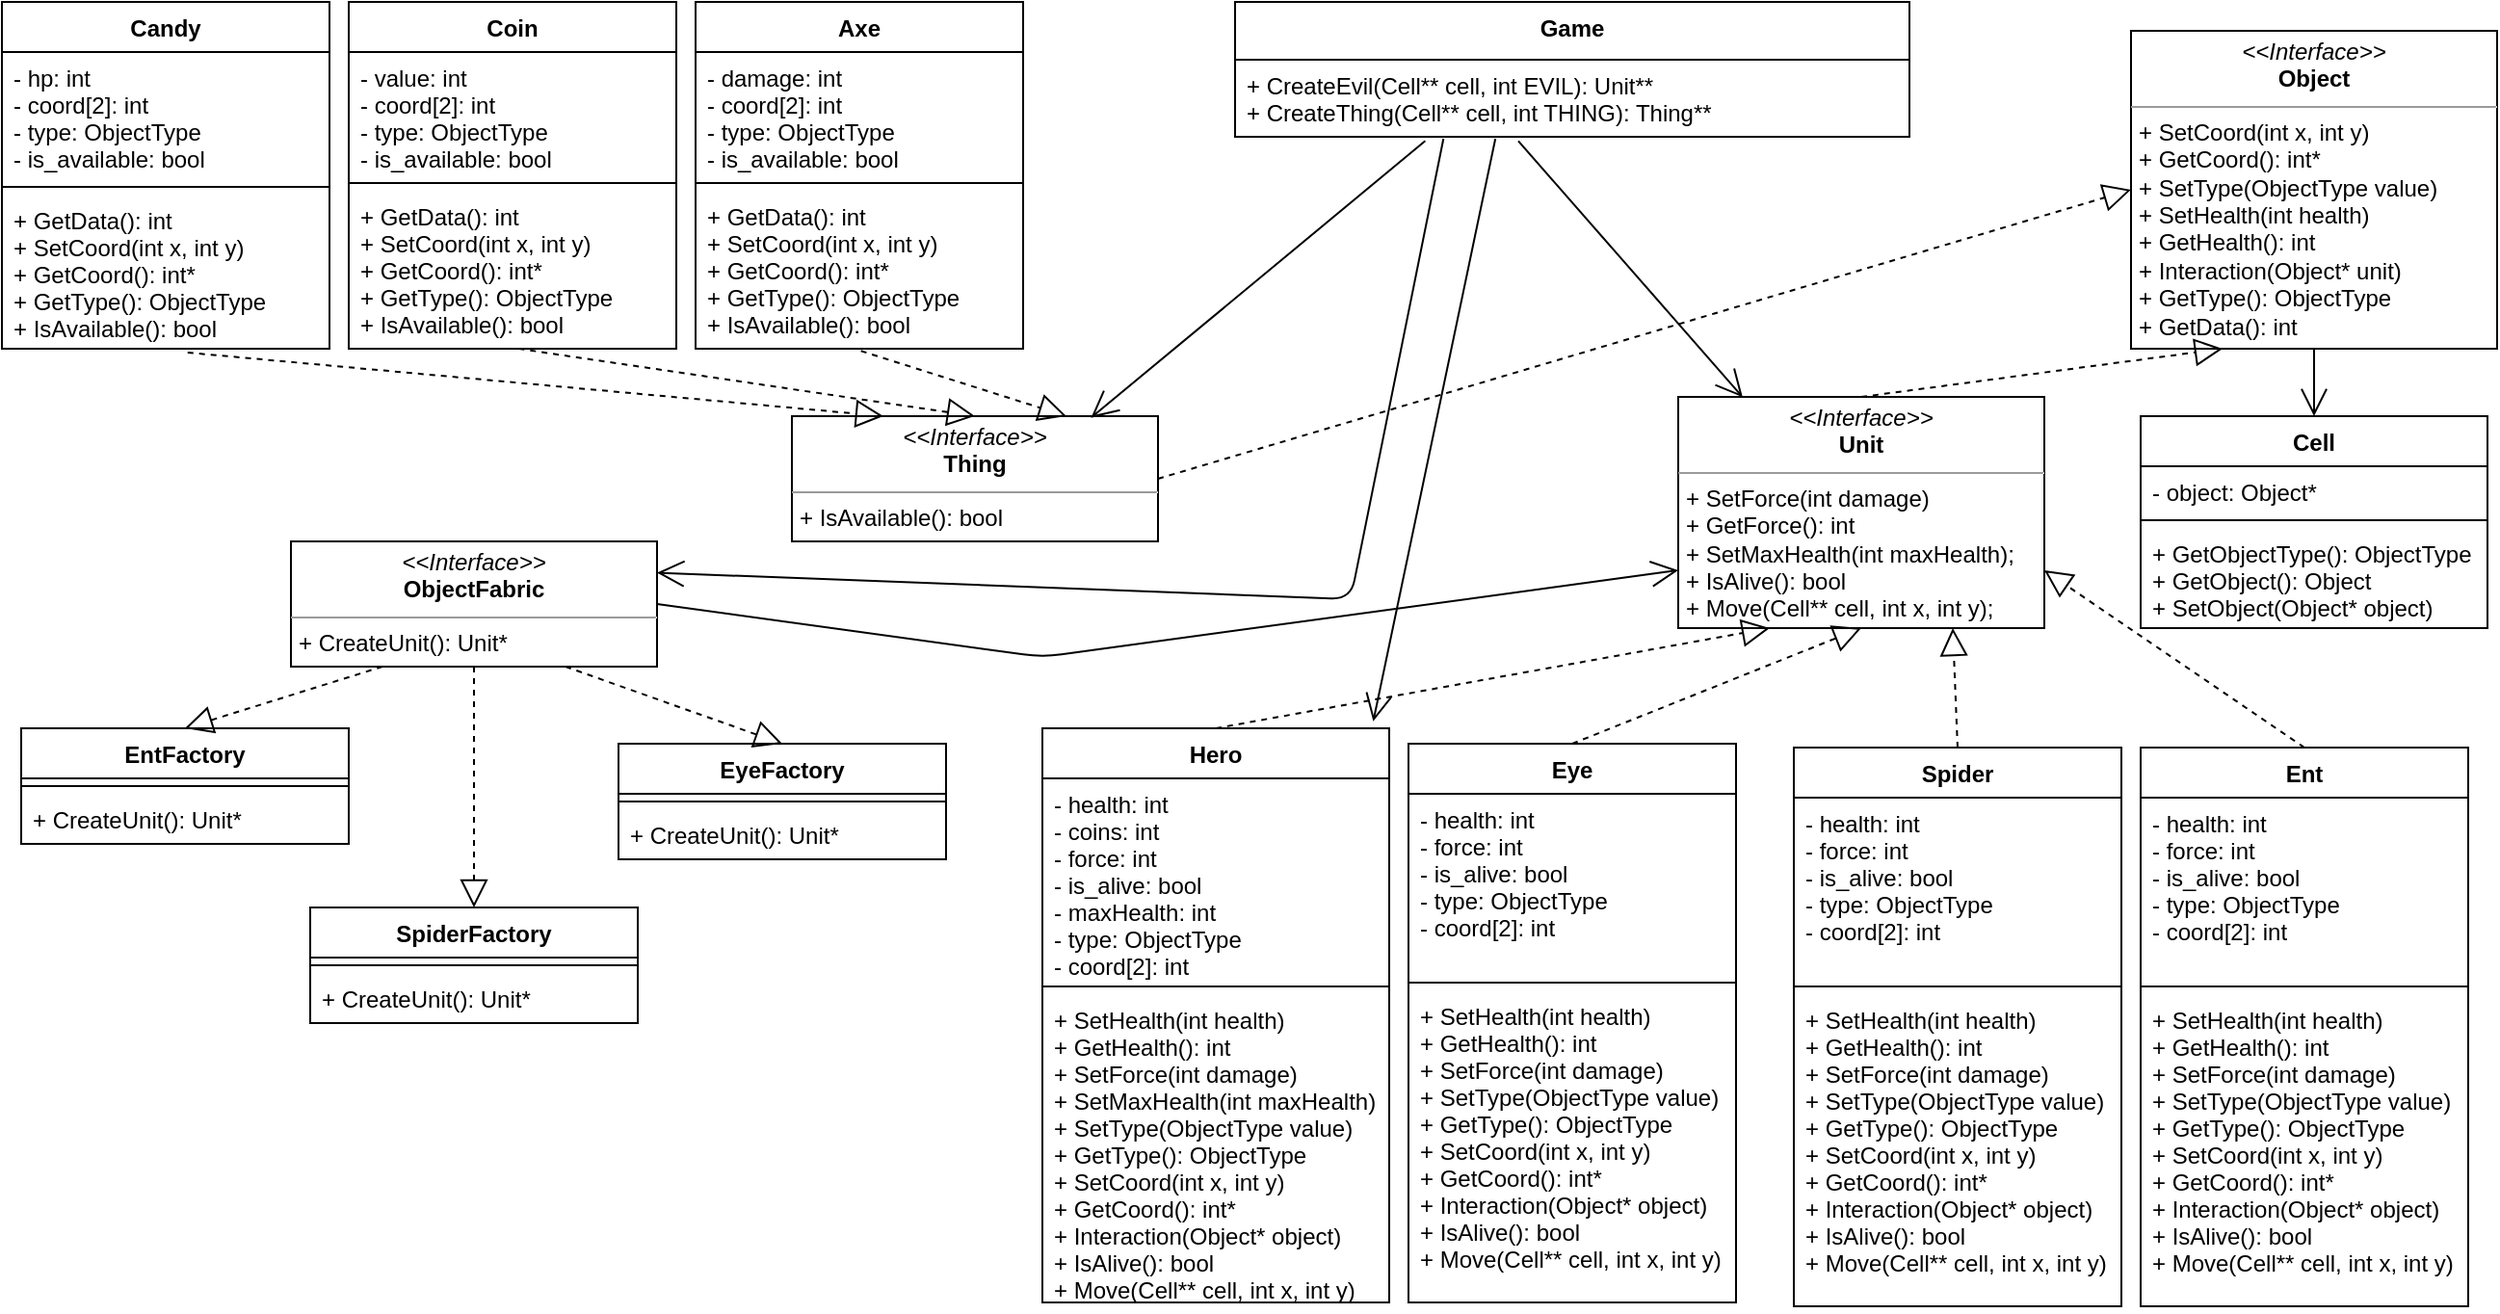 <mxfile version="15.7.3" type="device"><diagram id="RR1GoZv9xK_kng1RX9ZQ" name="Page-1"><mxGraphModel dx="2249" dy="789" grid="1" gridSize="10" guides="1" tooltips="1" connect="1" arrows="1" fold="1" page="1" pageScale="1" pageWidth="827" pageHeight="1169" math="0" shadow="0"><root><mxCell id="0"/><mxCell id="1" parent="0"/><mxCell id="4caOTZCmS2A-rADqSUNc-1" value="Cell" style="swimlane;fontStyle=1;align=center;verticalAlign=top;childLayout=stackLayout;horizontal=1;startSize=26;horizontalStack=0;resizeParent=1;resizeParentMax=0;resizeLast=0;collapsible=1;marginBottom=0;" parent="1" vertex="1"><mxGeometry x="860" y="245" width="180" height="110" as="geometry"/></mxCell><mxCell id="4caOTZCmS2A-rADqSUNc-2" value="- object: Object*" style="text;strokeColor=none;fillColor=none;align=left;verticalAlign=top;spacingLeft=4;spacingRight=4;overflow=hidden;rotatable=0;points=[[0,0.5],[1,0.5]];portConstraint=eastwest;" parent="4caOTZCmS2A-rADqSUNc-1" vertex="1"><mxGeometry y="26" width="180" height="24" as="geometry"/></mxCell><mxCell id="4caOTZCmS2A-rADqSUNc-3" value="" style="line;strokeWidth=1;fillColor=none;align=left;verticalAlign=middle;spacingTop=-1;spacingLeft=3;spacingRight=3;rotatable=0;labelPosition=right;points=[];portConstraint=eastwest;" parent="4caOTZCmS2A-rADqSUNc-1" vertex="1"><mxGeometry y="50" width="180" height="8" as="geometry"/></mxCell><mxCell id="4caOTZCmS2A-rADqSUNc-4" value="+ GetObjectType(): ObjectType&#10;+ GetObject(): Object&#10;+ SetObject(Object* object)" style="text;strokeColor=none;fillColor=none;align=left;verticalAlign=top;spacingLeft=4;spacingRight=4;overflow=hidden;rotatable=0;points=[[0,0.5],[1,0.5]];portConstraint=eastwest;" parent="4caOTZCmS2A-rADqSUNc-1" vertex="1"><mxGeometry y="58" width="180" height="52" as="geometry"/></mxCell><mxCell id="4caOTZCmS2A-rADqSUNc-5" value="&lt;p style=&quot;margin: 0px ; margin-top: 4px ; text-align: center&quot;&gt;&lt;i&gt;&amp;lt;&amp;lt;Interface&amp;gt;&amp;gt;&lt;/i&gt;&lt;br&gt;&lt;b&gt;Object&lt;/b&gt;&lt;/p&gt;&lt;hr size=&quot;1&quot;&gt;&lt;p style=&quot;margin: 0px ; margin-left: 4px&quot;&gt;+ SetCoord(int x, int y)&lt;/p&gt;&lt;p style=&quot;margin: 0px ; margin-left: 4px&quot;&gt;+ GetCoord(): int*&lt;/p&gt;&lt;p style=&quot;margin: 0px ; margin-left: 4px&quot;&gt;+ SetType(ObjectType value)&lt;/p&gt;&lt;p style=&quot;margin: 0px ; margin-left: 4px&quot;&gt;+ SetHealth(int health)&lt;/p&gt;&lt;p style=&quot;margin: 0px ; margin-left: 4px&quot;&gt;+ GetHealth(): int&amp;nbsp;&lt;/p&gt;&lt;p style=&quot;margin: 0px ; margin-left: 4px&quot;&gt;+ Interaction(Object* unit)&lt;/p&gt;&lt;p style=&quot;margin: 0px ; margin-left: 4px&quot;&gt;+ GetType(): ObjectType&lt;/p&gt;&lt;p style=&quot;margin: 0px ; margin-left: 4px&quot;&gt;+ GetData(): int&lt;/p&gt;&amp;nbsp;" style="verticalAlign=top;align=left;overflow=fill;fontSize=12;fontFamily=Helvetica;html=1;" parent="1" vertex="1"><mxGeometry x="855" y="45" width="190" height="165" as="geometry"/></mxCell><mxCell id="4caOTZCmS2A-rADqSUNc-6" value="Game" style="swimlane;fontStyle=1;align=center;verticalAlign=top;childLayout=stackLayout;horizontal=1;startSize=30;horizontalStack=0;resizeParent=1;resizeParentMax=0;resizeLast=0;collapsible=1;marginBottom=0;" parent="1" vertex="1"><mxGeometry x="390" y="30" width="350" height="70" as="geometry"/></mxCell><mxCell id="4caOTZCmS2A-rADqSUNc-7" value="+ CreateEvil(Cell** cell, int EVIL): Unit**&#10;+ CreateThing(Cell** cell, int THING): Thing**" style="text;strokeColor=none;fillColor=none;align=left;verticalAlign=top;spacingLeft=4;spacingRight=4;overflow=hidden;rotatable=0;points=[[0,0.5],[1,0.5]];portConstraint=eastwest;" parent="4caOTZCmS2A-rADqSUNc-6" vertex="1"><mxGeometry y="30" width="350" height="40" as="geometry"/></mxCell><mxCell id="4caOTZCmS2A-rADqSUNc-8" value="Ent" style="swimlane;fontStyle=1;align=center;verticalAlign=top;childLayout=stackLayout;horizontal=1;startSize=26;horizontalStack=0;resizeParent=1;resizeParentMax=0;resizeLast=0;collapsible=1;marginBottom=0;" parent="1" vertex="1"><mxGeometry x="860" y="417" width="170" height="290" as="geometry"/></mxCell><mxCell id="4caOTZCmS2A-rADqSUNc-9" value="- health: int&#10;- force: int&#10;- is_alive: bool&#10;- type: ObjectType&#10;- coord[2]: int" style="text;strokeColor=none;fillColor=none;align=left;verticalAlign=top;spacingLeft=4;spacingRight=4;overflow=hidden;rotatable=0;points=[[0,0.5],[1,0.5]];portConstraint=eastwest;" parent="4caOTZCmS2A-rADqSUNc-8" vertex="1"><mxGeometry y="26" width="170" height="94" as="geometry"/></mxCell><mxCell id="4caOTZCmS2A-rADqSUNc-10" value="" style="line;strokeWidth=1;fillColor=none;align=left;verticalAlign=middle;spacingTop=-1;spacingLeft=3;spacingRight=3;rotatable=0;labelPosition=right;points=[];portConstraint=eastwest;" parent="4caOTZCmS2A-rADqSUNc-8" vertex="1"><mxGeometry y="120" width="170" height="8" as="geometry"/></mxCell><mxCell id="4caOTZCmS2A-rADqSUNc-11" value="+ SetHealth(int health)&#10;+ GetHealth(): int&#10;+ SetForce(int damage)&#10;+ SetType(ObjectType value)&#10;+ GetType(): ObjectType&#10;+ SetCoord(int x, int y)&#10;+ GetCoord(): int*&#10;+ Interaction(Object* object)&#10;+ IsAlive(): bool&#10;+ Move(Cell** cell, int x, int y)" style="text;strokeColor=none;fillColor=none;align=left;verticalAlign=top;spacingLeft=4;spacingRight=4;overflow=hidden;rotatable=0;points=[[0,0.5],[1,0.5]];portConstraint=eastwest;" parent="4caOTZCmS2A-rADqSUNc-8" vertex="1"><mxGeometry y="128" width="170" height="162" as="geometry"/></mxCell><mxCell id="4caOTZCmS2A-rADqSUNc-12" value="Eye" style="swimlane;fontStyle=1;align=center;verticalAlign=top;childLayout=stackLayout;horizontal=1;startSize=26;horizontalStack=0;resizeParent=1;resizeParentMax=0;resizeLast=0;collapsible=1;marginBottom=0;" parent="1" vertex="1"><mxGeometry x="480" y="415" width="170" height="290" as="geometry"/></mxCell><mxCell id="4caOTZCmS2A-rADqSUNc-13" value="- health: int&#10;- force: int&#10;- is_alive: bool&#10;- type: ObjectType&#10;- coord[2]: int" style="text;strokeColor=none;fillColor=none;align=left;verticalAlign=top;spacingLeft=4;spacingRight=4;overflow=hidden;rotatable=0;points=[[0,0.5],[1,0.5]];portConstraint=eastwest;" parent="4caOTZCmS2A-rADqSUNc-12" vertex="1"><mxGeometry y="26" width="170" height="94" as="geometry"/></mxCell><mxCell id="4caOTZCmS2A-rADqSUNc-14" value="" style="line;strokeWidth=1;fillColor=none;align=left;verticalAlign=middle;spacingTop=-1;spacingLeft=3;spacingRight=3;rotatable=0;labelPosition=right;points=[];portConstraint=eastwest;" parent="4caOTZCmS2A-rADqSUNc-12" vertex="1"><mxGeometry y="120" width="170" height="8" as="geometry"/></mxCell><mxCell id="4caOTZCmS2A-rADqSUNc-15" value="+ SetHealth(int health)&#10;+ GetHealth(): int&#10;+ SetForce(int damage)&#10;+ SetType(ObjectType value)&#10;+ GetType(): ObjectType&#10;+ SetCoord(int x, int y)&#10;+ GetCoord(): int*&#10;+ Interaction(Object* object)&#10;+ IsAlive(): bool&#10;+ Move(Cell** cell, int x, int y)" style="text;strokeColor=none;fillColor=none;align=left;verticalAlign=top;spacingLeft=4;spacingRight=4;overflow=hidden;rotatable=0;points=[[0,0.5],[1,0.5]];portConstraint=eastwest;" parent="4caOTZCmS2A-rADqSUNc-12" vertex="1"><mxGeometry y="128" width="170" height="162" as="geometry"/></mxCell><mxCell id="4caOTZCmS2A-rADqSUNc-16" value="Spider" style="swimlane;fontStyle=1;align=center;verticalAlign=top;childLayout=stackLayout;horizontal=1;startSize=26;horizontalStack=0;resizeParent=1;resizeParentMax=0;resizeLast=0;collapsible=1;marginBottom=0;" parent="1" vertex="1"><mxGeometry x="680" y="417" width="170" height="290" as="geometry"/></mxCell><mxCell id="4caOTZCmS2A-rADqSUNc-17" value="- health: int&#10;- force: int&#10;- is_alive: bool&#10;- type: ObjectType&#10;- coord[2]: int" style="text;strokeColor=none;fillColor=none;align=left;verticalAlign=top;spacingLeft=4;spacingRight=4;overflow=hidden;rotatable=0;points=[[0,0.5],[1,0.5]];portConstraint=eastwest;" parent="4caOTZCmS2A-rADqSUNc-16" vertex="1"><mxGeometry y="26" width="170" height="94" as="geometry"/></mxCell><mxCell id="4caOTZCmS2A-rADqSUNc-18" value="" style="line;strokeWidth=1;fillColor=none;align=left;verticalAlign=middle;spacingTop=-1;spacingLeft=3;spacingRight=3;rotatable=0;labelPosition=right;points=[];portConstraint=eastwest;" parent="4caOTZCmS2A-rADqSUNc-16" vertex="1"><mxGeometry y="120" width="170" height="8" as="geometry"/></mxCell><mxCell id="4caOTZCmS2A-rADqSUNc-19" value="+ SetHealth(int health)&#10;+ GetHealth(): int&#10;+ SetForce(int damage)&#10;+ SetType(ObjectType value)&#10;+ GetType(): ObjectType&#10;+ SetCoord(int x, int y)&#10;+ GetCoord(): int*&#10;+ Interaction(Object* object)&#10;+ IsAlive(): bool&#10;+ Move(Cell** cell, int x, int y)" style="text;strokeColor=none;fillColor=none;align=left;verticalAlign=top;spacingLeft=4;spacingRight=4;overflow=hidden;rotatable=0;points=[[0,0.5],[1,0.5]];portConstraint=eastwest;" parent="4caOTZCmS2A-rADqSUNc-16" vertex="1"><mxGeometry y="128" width="170" height="162" as="geometry"/></mxCell><mxCell id="4caOTZCmS2A-rADqSUNc-20" value="Hero" style="swimlane;fontStyle=1;align=center;verticalAlign=top;childLayout=stackLayout;horizontal=1;startSize=26;horizontalStack=0;resizeParent=1;resizeParentMax=0;resizeLast=0;collapsible=1;marginBottom=0;" parent="1" vertex="1"><mxGeometry x="290" y="407" width="180" height="298" as="geometry"/></mxCell><mxCell id="4caOTZCmS2A-rADqSUNc-21" value="- health: int&#10;- coins: int&#10;- force: int&#10;- is_alive: bool&#10;- maxHealth: int&#10;- type: ObjectType&#10;- coord[2]: int" style="text;strokeColor=none;fillColor=none;align=left;verticalAlign=top;spacingLeft=4;spacingRight=4;overflow=hidden;rotatable=0;points=[[0,0.5],[1,0.5]];portConstraint=eastwest;" parent="4caOTZCmS2A-rADqSUNc-20" vertex="1"><mxGeometry y="26" width="180" height="104" as="geometry"/></mxCell><mxCell id="4caOTZCmS2A-rADqSUNc-22" value="" style="line;strokeWidth=1;fillColor=none;align=left;verticalAlign=middle;spacingTop=-1;spacingLeft=3;spacingRight=3;rotatable=0;labelPosition=right;points=[];portConstraint=eastwest;" parent="4caOTZCmS2A-rADqSUNc-20" vertex="1"><mxGeometry y="130" width="180" height="8" as="geometry"/></mxCell><mxCell id="4caOTZCmS2A-rADqSUNc-23" value="+ SetHealth(int health)&#10;+ GetHealth(): int&#10;+ SetForce(int damage)&#10;+ SetMaxHealth(int maxHealth)&#10;+ SetType(ObjectType value)&#10;+ GetType(): ObjectType&#10;+ SetCoord(int x, int y)&#10;+ GetCoord(): int*&#10;+ Interaction(Object* object)&#10;+ IsAlive(): bool&#10;+ Move(Cell** cell, int x, int y)" style="text;strokeColor=none;fillColor=none;align=left;verticalAlign=top;spacingLeft=4;spacingRight=4;overflow=hidden;rotatable=0;points=[[0,0.5],[1,0.5]];portConstraint=eastwest;" parent="4caOTZCmS2A-rADqSUNc-20" vertex="1"><mxGeometry y="138" width="180" height="160" as="geometry"/></mxCell><mxCell id="4caOTZCmS2A-rADqSUNc-24" value="&lt;p style=&quot;margin: 0px ; margin-top: 4px ; text-align: center&quot;&gt;&lt;i&gt;&amp;lt;&amp;lt;Interface&amp;gt;&amp;gt;&lt;/i&gt;&lt;br&gt;&lt;b&gt;Unit&lt;/b&gt;&lt;/p&gt;&lt;hr size=&quot;1&quot;&gt;&lt;p style=&quot;margin: 0px ; margin-left: 4px&quot;&gt;&lt;span&gt;+ SetForce(int damage)&lt;/span&gt;&lt;br&gt;&lt;/p&gt;&lt;p style=&quot;margin: 0px ; margin-left: 4px&quot;&gt;+ GetForce(): int&lt;/p&gt;&lt;p style=&quot;margin: 0px ; margin-left: 4px&quot;&gt;+ SetMaxHealth(int maxHealth);&lt;/p&gt;&lt;p style=&quot;margin: 0px ; margin-left: 4px&quot;&gt;+ IsAlive(): bool&lt;/p&gt;&lt;p style=&quot;margin: 0px ; margin-left: 4px&quot;&gt;+ Move(Cell** cell, int x, int y);&lt;/p&gt;&amp;nbsp;" style="verticalAlign=top;align=left;overflow=fill;fontSize=12;fontFamily=Helvetica;html=1;" parent="1" vertex="1"><mxGeometry x="620" y="235" width="190" height="120" as="geometry"/></mxCell><mxCell id="4caOTZCmS2A-rADqSUNc-25" value="" style="endArrow=open;endFill=1;endSize=12;html=1;exitX=0.5;exitY=1;exitDx=0;exitDy=0;entryX=0.5;entryY=0;entryDx=0;entryDy=0;" parent="1" source="4caOTZCmS2A-rADqSUNc-5" target="4caOTZCmS2A-rADqSUNc-1" edge="1"><mxGeometry width="160" relative="1" as="geometry"><mxPoint x="-240" y="225" as="sourcePoint"/><mxPoint x="-80" y="225" as="targetPoint"/></mxGeometry></mxCell><mxCell id="4caOTZCmS2A-rADqSUNc-26" value="" style="endArrow=block;dashed=1;endFill=0;endSize=12;html=1;exitX=0.5;exitY=0;exitDx=0;exitDy=0;entryX=1;entryY=0.75;entryDx=0;entryDy=0;" parent="1" source="4caOTZCmS2A-rADqSUNc-8" target="4caOTZCmS2A-rADqSUNc-24" edge="1"><mxGeometry width="160" relative="1" as="geometry"><mxPoint x="170" y="255" as="sourcePoint"/><mxPoint x="750" y="345" as="targetPoint"/></mxGeometry></mxCell><mxCell id="4caOTZCmS2A-rADqSUNc-27" value="" style="endArrow=block;dashed=1;endFill=0;endSize=12;html=1;exitX=0.5;exitY=0;exitDx=0;exitDy=0;entryX=0.5;entryY=1;entryDx=0;entryDy=0;" parent="1" source="4caOTZCmS2A-rADqSUNc-12" target="4caOTZCmS2A-rADqSUNc-24" edge="1"><mxGeometry width="160" relative="1" as="geometry"><mxPoint x="115" y="315" as="sourcePoint"/><mxPoint x="380" y="245" as="targetPoint"/></mxGeometry></mxCell><mxCell id="4caOTZCmS2A-rADqSUNc-28" value="" style="endArrow=block;dashed=1;endFill=0;endSize=12;html=1;entryX=0.75;entryY=1;entryDx=0;entryDy=0;exitX=0.5;exitY=0;exitDx=0;exitDy=0;" parent="1" source="4caOTZCmS2A-rADqSUNc-16" target="4caOTZCmS2A-rADqSUNc-24" edge="1"><mxGeometry width="160" relative="1" as="geometry"><mxPoint x="480" y="295" as="sourcePoint"/><mxPoint x="352.5" y="220" as="targetPoint"/></mxGeometry></mxCell><mxCell id="4caOTZCmS2A-rADqSUNc-29" value="" style="endArrow=block;dashed=1;endFill=0;endSize=12;html=1;exitX=0.5;exitY=0;exitDx=0;exitDy=0;entryX=0.25;entryY=1;entryDx=0;entryDy=0;" parent="1" source="4caOTZCmS2A-rADqSUNc-20" target="4caOTZCmS2A-rADqSUNc-24" edge="1"><mxGeometry width="160" relative="1" as="geometry"><mxPoint x="495" y="315" as="sourcePoint"/><mxPoint x="590" y="385" as="targetPoint"/></mxGeometry></mxCell><mxCell id="4caOTZCmS2A-rADqSUNc-30" value="" style="endArrow=block;dashed=1;endFill=0;endSize=12;html=1;entryX=0.25;entryY=1;entryDx=0;entryDy=0;exitX=0.5;exitY=0;exitDx=0;exitDy=0;" parent="1" source="4caOTZCmS2A-rADqSUNc-24" target="4caOTZCmS2A-rADqSUNc-5" edge="1"><mxGeometry width="160" relative="1" as="geometry"><mxPoint x="70" y="185" as="sourcePoint"/><mxPoint x="230" y="185" as="targetPoint"/></mxGeometry></mxCell><mxCell id="4caOTZCmS2A-rADqSUNc-31" value="&lt;p style=&quot;margin: 0px ; margin-top: 4px ; text-align: center&quot;&gt;&lt;i&gt;&amp;lt;&amp;lt;Interface&amp;gt;&amp;gt;&lt;/i&gt;&lt;br&gt;&lt;b&gt;ObjectFabric&lt;/b&gt;&lt;/p&gt;&lt;hr size=&quot;1&quot;&gt;&lt;p style=&quot;margin: 0px ; margin-left: 4px&quot;&gt;+ CreateUnit(): Unit*&lt;br&gt;&lt;/p&gt;&amp;nbsp;" style="verticalAlign=top;align=left;overflow=fill;fontSize=12;fontFamily=Helvetica;html=1;" parent="1" vertex="1"><mxGeometry x="-100" y="310" width="190" height="65" as="geometry"/></mxCell><mxCell id="4caOTZCmS2A-rADqSUNc-32" value="EntFactory" style="swimlane;fontStyle=1;align=center;verticalAlign=top;childLayout=stackLayout;horizontal=1;startSize=26;horizontalStack=0;resizeParent=1;resizeParentMax=0;resizeLast=0;collapsible=1;marginBottom=0;" parent="1" vertex="1"><mxGeometry x="-240" y="407" width="170" height="60" as="geometry"/></mxCell><mxCell id="4caOTZCmS2A-rADqSUNc-33" value="" style="line;strokeWidth=1;fillColor=none;align=left;verticalAlign=middle;spacingTop=-1;spacingLeft=3;spacingRight=3;rotatable=0;labelPosition=right;points=[];portConstraint=eastwest;" parent="4caOTZCmS2A-rADqSUNc-32" vertex="1"><mxGeometry y="26" width="170" height="8" as="geometry"/></mxCell><mxCell id="4caOTZCmS2A-rADqSUNc-34" value="+ CreateUnit(): Unit*" style="text;strokeColor=none;fillColor=none;align=left;verticalAlign=top;spacingLeft=4;spacingRight=4;overflow=hidden;rotatable=0;points=[[0,0.5],[1,0.5]];portConstraint=eastwest;" parent="4caOTZCmS2A-rADqSUNc-32" vertex="1"><mxGeometry y="34" width="170" height="26" as="geometry"/></mxCell><mxCell id="4caOTZCmS2A-rADqSUNc-35" value="SpiderFactory" style="swimlane;fontStyle=1;align=center;verticalAlign=top;childLayout=stackLayout;horizontal=1;startSize=26;horizontalStack=0;resizeParent=1;resizeParentMax=0;resizeLast=0;collapsible=1;marginBottom=0;" parent="1" vertex="1"><mxGeometry x="-90" y="500" width="170" height="60" as="geometry"/></mxCell><mxCell id="4caOTZCmS2A-rADqSUNc-36" value="" style="line;strokeWidth=1;fillColor=none;align=left;verticalAlign=middle;spacingTop=-1;spacingLeft=3;spacingRight=3;rotatable=0;labelPosition=right;points=[];portConstraint=eastwest;" parent="4caOTZCmS2A-rADqSUNc-35" vertex="1"><mxGeometry y="26" width="170" height="8" as="geometry"/></mxCell><mxCell id="4caOTZCmS2A-rADqSUNc-37" value="+ CreateUnit(): Unit*" style="text;strokeColor=none;fillColor=none;align=left;verticalAlign=top;spacingLeft=4;spacingRight=4;overflow=hidden;rotatable=0;points=[[0,0.5],[1,0.5]];portConstraint=eastwest;" parent="4caOTZCmS2A-rADqSUNc-35" vertex="1"><mxGeometry y="34" width="170" height="26" as="geometry"/></mxCell><mxCell id="4caOTZCmS2A-rADqSUNc-41" value="EyeFactory" style="swimlane;fontStyle=1;align=center;verticalAlign=top;childLayout=stackLayout;horizontal=1;startSize=26;horizontalStack=0;resizeParent=1;resizeParentMax=0;resizeLast=0;collapsible=1;marginBottom=0;" parent="1" vertex="1"><mxGeometry x="70" y="415" width="170" height="60" as="geometry"/></mxCell><mxCell id="4caOTZCmS2A-rADqSUNc-42" value="" style="line;strokeWidth=1;fillColor=none;align=left;verticalAlign=middle;spacingTop=-1;spacingLeft=3;spacingRight=3;rotatable=0;labelPosition=right;points=[];portConstraint=eastwest;" parent="4caOTZCmS2A-rADqSUNc-41" vertex="1"><mxGeometry y="26" width="170" height="8" as="geometry"/></mxCell><mxCell id="4caOTZCmS2A-rADqSUNc-43" value="+ CreateUnit(): Unit*" style="text;strokeColor=none;fillColor=none;align=left;verticalAlign=top;spacingLeft=4;spacingRight=4;overflow=hidden;rotatable=0;points=[[0,0.5],[1,0.5]];portConstraint=eastwest;" parent="4caOTZCmS2A-rADqSUNc-41" vertex="1"><mxGeometry y="34" width="170" height="26" as="geometry"/></mxCell><mxCell id="4caOTZCmS2A-rADqSUNc-44" value="" style="endArrow=block;dashed=1;endFill=0;endSize=12;html=1;exitX=0.25;exitY=1;exitDx=0;exitDy=0;entryX=0.5;entryY=0;entryDx=0;entryDy=0;" parent="1" source="4caOTZCmS2A-rADqSUNc-31" target="4caOTZCmS2A-rADqSUNc-32" edge="1"><mxGeometry width="160" relative="1" as="geometry"><mxPoint x="-210" y="205" as="sourcePoint"/><mxPoint x="-240" y="125" as="targetPoint"/></mxGeometry></mxCell><mxCell id="4caOTZCmS2A-rADqSUNc-45" value="" style="endArrow=block;dashed=1;endFill=0;endSize=12;html=1;exitX=0.75;exitY=1;exitDx=0;exitDy=0;entryX=0.5;entryY=0;entryDx=0;entryDy=0;" parent="1" source="4caOTZCmS2A-rADqSUNc-31" target="4caOTZCmS2A-rADqSUNc-41" edge="1"><mxGeometry width="160" relative="1" as="geometry"><mxPoint x="-205" y="275" as="sourcePoint"/><mxPoint x="10" y="85" as="targetPoint"/></mxGeometry></mxCell><mxCell id="4caOTZCmS2A-rADqSUNc-46" value="" style="endArrow=block;dashed=1;endFill=0;endSize=12;html=1;entryX=0.5;entryY=0;entryDx=0;entryDy=0;exitX=0.5;exitY=1;exitDx=0;exitDy=0;" parent="1" source="4caOTZCmS2A-rADqSUNc-31" target="4caOTZCmS2A-rADqSUNc-35" edge="1"><mxGeometry width="160" relative="1" as="geometry"><mxPoint x="-150" y="95" as="sourcePoint"/><mxPoint x="-170" y="135" as="targetPoint"/></mxGeometry></mxCell><mxCell id="4caOTZCmS2A-rADqSUNc-48" value="Candy" style="swimlane;fontStyle=1;align=center;verticalAlign=top;childLayout=stackLayout;horizontal=1;startSize=26;horizontalStack=0;resizeParent=1;resizeParentMax=0;resizeLast=0;collapsible=1;marginBottom=0;" parent="1" vertex="1"><mxGeometry x="-250" y="30" width="170" height="180" as="geometry"/></mxCell><mxCell id="4caOTZCmS2A-rADqSUNc-49" value="- hp: int&#10;- coord[2]: int&#10;- type: ObjectType&#10;- is_available: bool" style="text;strokeColor=none;fillColor=none;align=left;verticalAlign=top;spacingLeft=4;spacingRight=4;overflow=hidden;rotatable=0;points=[[0,0.5],[1,0.5]];portConstraint=eastwest;" parent="4caOTZCmS2A-rADqSUNc-48" vertex="1"><mxGeometry y="26" width="170" height="66" as="geometry"/></mxCell><mxCell id="4caOTZCmS2A-rADqSUNc-50" value="" style="line;strokeWidth=1;fillColor=none;align=left;verticalAlign=middle;spacingTop=-1;spacingLeft=3;spacingRight=3;rotatable=0;labelPosition=right;points=[];portConstraint=eastwest;" parent="4caOTZCmS2A-rADqSUNc-48" vertex="1"><mxGeometry y="92" width="170" height="8" as="geometry"/></mxCell><mxCell id="4caOTZCmS2A-rADqSUNc-51" value="+ GetData(): int&#10;+ SetCoord(int x, int y)&#10;+ GetCoord(): int*&#10;+ GetType(): ObjectType&#10;+ IsAvailable(): bool" style="text;strokeColor=none;fillColor=none;align=left;verticalAlign=top;spacingLeft=4;spacingRight=4;overflow=hidden;rotatable=0;points=[[0,0.5],[1,0.5]];portConstraint=eastwest;" parent="4caOTZCmS2A-rADqSUNc-48" vertex="1"><mxGeometry y="100" width="170" height="80" as="geometry"/></mxCell><mxCell id="4caOTZCmS2A-rADqSUNc-52" value="Axe" style="swimlane;fontStyle=1;align=center;verticalAlign=top;childLayout=stackLayout;horizontal=1;startSize=26;horizontalStack=0;resizeParent=1;resizeParentMax=0;resizeLast=0;collapsible=1;marginBottom=0;" parent="1" vertex="1"><mxGeometry x="110" y="30" width="170" height="180" as="geometry"/></mxCell><mxCell id="4caOTZCmS2A-rADqSUNc-53" value="- damage: int&#10;- coord[2]: int&#10;- type: ObjectType&#10;- is_available: bool" style="text;strokeColor=none;fillColor=none;align=left;verticalAlign=top;spacingLeft=4;spacingRight=4;overflow=hidden;rotatable=0;points=[[0,0.5],[1,0.5]];portConstraint=eastwest;" parent="4caOTZCmS2A-rADqSUNc-52" vertex="1"><mxGeometry y="26" width="170" height="64" as="geometry"/></mxCell><mxCell id="4caOTZCmS2A-rADqSUNc-54" value="" style="line;strokeWidth=1;fillColor=none;align=left;verticalAlign=middle;spacingTop=-1;spacingLeft=3;spacingRight=3;rotatable=0;labelPosition=right;points=[];portConstraint=eastwest;" parent="4caOTZCmS2A-rADqSUNc-52" vertex="1"><mxGeometry y="90" width="170" height="8" as="geometry"/></mxCell><mxCell id="4caOTZCmS2A-rADqSUNc-55" value="+ GetData(): int&#10;+ SetCoord(int x, int y)&#10;+ GetCoord(): int*&#10;+ GetType(): ObjectType&#10;+ IsAvailable(): bool" style="text;strokeColor=none;fillColor=none;align=left;verticalAlign=top;spacingLeft=4;spacingRight=4;overflow=hidden;rotatable=0;points=[[0,0.5],[1,0.5]];portConstraint=eastwest;" parent="4caOTZCmS2A-rADqSUNc-52" vertex="1"><mxGeometry y="98" width="170" height="82" as="geometry"/></mxCell><mxCell id="4caOTZCmS2A-rADqSUNc-56" value="Coin" style="swimlane;fontStyle=1;align=center;verticalAlign=top;childLayout=stackLayout;horizontal=1;startSize=26;horizontalStack=0;resizeParent=1;resizeParentMax=0;resizeLast=0;collapsible=1;marginBottom=0;" parent="1" vertex="1"><mxGeometry x="-70" y="30" width="170" height="180" as="geometry"/></mxCell><mxCell id="4caOTZCmS2A-rADqSUNc-57" value="- value: int&#10;- coord[2]: int&#10;- type: ObjectType&#10;- is_available: bool" style="text;strokeColor=none;fillColor=none;align=left;verticalAlign=top;spacingLeft=4;spacingRight=4;overflow=hidden;rotatable=0;points=[[0,0.5],[1,0.5]];portConstraint=eastwest;" parent="4caOTZCmS2A-rADqSUNc-56" vertex="1"><mxGeometry y="26" width="170" height="64" as="geometry"/></mxCell><mxCell id="4caOTZCmS2A-rADqSUNc-58" value="" style="line;strokeWidth=1;fillColor=none;align=left;verticalAlign=middle;spacingTop=-1;spacingLeft=3;spacingRight=3;rotatable=0;labelPosition=right;points=[];portConstraint=eastwest;" parent="4caOTZCmS2A-rADqSUNc-56" vertex="1"><mxGeometry y="90" width="170" height="8" as="geometry"/></mxCell><mxCell id="4caOTZCmS2A-rADqSUNc-59" value="+ GetData(): int&#10;+ SetCoord(int x, int y)&#10;+ GetCoord(): int*&#10;+ GetType(): ObjectType&#10;+ IsAvailable(): bool" style="text;strokeColor=none;fillColor=none;align=left;verticalAlign=top;spacingLeft=4;spacingRight=4;overflow=hidden;rotatable=0;points=[[0,0.5],[1,0.5]];portConstraint=eastwest;" parent="4caOTZCmS2A-rADqSUNc-56" vertex="1"><mxGeometry y="98" width="170" height="82" as="geometry"/></mxCell><mxCell id="4caOTZCmS2A-rADqSUNc-60" value="&lt;p style=&quot;margin: 0px ; margin-top: 4px ; text-align: center&quot;&gt;&lt;i&gt;&amp;lt;&amp;lt;Interface&amp;gt;&amp;gt;&lt;/i&gt;&lt;br&gt;&lt;b&gt;Thing&lt;/b&gt;&lt;/p&gt;&lt;hr size=&quot;1&quot;&gt;&lt;p style=&quot;margin: 0px ; margin-left: 4px&quot;&gt;+&amp;nbsp;&lt;span&gt;IsAvailable(): bool&lt;/span&gt;&lt;/p&gt;&amp;nbsp;" style="verticalAlign=top;align=left;overflow=fill;fontSize=12;fontFamily=Helvetica;html=1;" parent="1" vertex="1"><mxGeometry x="160" y="245" width="190" height="65" as="geometry"/></mxCell><mxCell id="4caOTZCmS2A-rADqSUNc-61" value="" style="endArrow=block;dashed=1;endFill=0;endSize=12;html=1;exitX=0.519;exitY=1;exitDx=0;exitDy=0;exitPerimeter=0;entryX=0.5;entryY=0;entryDx=0;entryDy=0;" parent="1" source="4caOTZCmS2A-rADqSUNc-59" target="4caOTZCmS2A-rADqSUNc-60" edge="1"><mxGeometry width="160" relative="1" as="geometry"><mxPoint x="385" y="275" as="sourcePoint"/><mxPoint x="480" y="145" as="targetPoint"/></mxGeometry></mxCell><mxCell id="4caOTZCmS2A-rADqSUNc-62" value="" style="endArrow=block;dashed=1;endFill=0;endSize=12;html=1;exitX=0.505;exitY=1.014;exitDx=0;exitDy=0;exitPerimeter=0;entryX=0.75;entryY=0;entryDx=0;entryDy=0;" parent="1" source="4caOTZCmS2A-rADqSUNc-55" target="4caOTZCmS2A-rADqSUNc-60" edge="1"><mxGeometry width="160" relative="1" as="geometry"><mxPoint x="465" y="180" as="sourcePoint"/><mxPoint x="510" y="145" as="targetPoint"/></mxGeometry></mxCell><mxCell id="4caOTZCmS2A-rADqSUNc-63" value="" style="endArrow=block;dashed=1;endFill=0;endSize=12;html=1;entryX=0.25;entryY=0;entryDx=0;entryDy=0;exitX=0.567;exitY=1.025;exitDx=0;exitDy=0;exitPerimeter=0;" parent="1" source="4caOTZCmS2A-rADqSUNc-51" target="4caOTZCmS2A-rADqSUNc-60" edge="1"><mxGeometry width="160" relative="1" as="geometry"><mxPoint x="-230" y="190" as="sourcePoint"/><mxPoint x="456.02" y="137.01" as="targetPoint"/></mxGeometry></mxCell><mxCell id="4caOTZCmS2A-rADqSUNc-64" value="" style="endArrow=block;dashed=1;endFill=0;endSize=12;html=1;entryX=0;entryY=0.5;entryDx=0;entryDy=0;exitX=1;exitY=0.5;exitDx=0;exitDy=0;" parent="1" source="4caOTZCmS2A-rADqSUNc-60" target="4caOTZCmS2A-rADqSUNc-5" edge="1"><mxGeometry width="160" relative="1" as="geometry"><mxPoint x="700" y="195" as="sourcePoint"/><mxPoint x="272.96" y="137.01" as="targetPoint"/></mxGeometry></mxCell><mxCell id="4caOTZCmS2A-rADqSUNc-66" value="" style="endArrow=open;endFill=1;endSize=12;html=1;exitX=1;exitY=0.5;exitDx=0;exitDy=0;entryX=0;entryY=0.75;entryDx=0;entryDy=0;" parent="1" source="4caOTZCmS2A-rADqSUNc-31" target="4caOTZCmS2A-rADqSUNc-24" edge="1"><mxGeometry width="160" relative="1" as="geometry"><mxPoint x="90" y="255" as="sourcePoint"/><mxPoint x="250" y="255" as="targetPoint"/><Array as="points"><mxPoint x="290" y="370"/></Array></mxGeometry></mxCell><mxCell id="4caOTZCmS2A-rADqSUNc-73" value="" style="endArrow=open;endFill=1;endSize=12;html=1;entryX=0.817;entryY=0.013;entryDx=0;entryDy=0;entryPerimeter=0;exitX=0.282;exitY=1.054;exitDx=0;exitDy=0;exitPerimeter=0;" parent="1" source="4caOTZCmS2A-rADqSUNc-7" target="4caOTZCmS2A-rADqSUNc-60" edge="1"><mxGeometry width="160" relative="1" as="geometry"><mxPoint x="430" y="150" as="sourcePoint"/><mxPoint x="590" y="150" as="targetPoint"/></mxGeometry></mxCell><mxCell id="4caOTZCmS2A-rADqSUNc-74" value="" style="endArrow=open;endFill=1;endSize=12;html=1;entryX=0.176;entryY=0.001;entryDx=0;entryDy=0;entryPerimeter=0;exitX=0.42;exitY=1.054;exitDx=0;exitDy=0;exitPerimeter=0;" parent="1" source="4caOTZCmS2A-rADqSUNc-7" target="4caOTZCmS2A-rADqSUNc-24" edge="1"><mxGeometry width="160" relative="1" as="geometry"><mxPoint x="498.7" y="112.16" as="sourcePoint"/><mxPoint x="395.23" y="273.345" as="targetPoint"/></mxGeometry></mxCell><mxCell id="4caOTZCmS2A-rADqSUNc-75" value="" style="endArrow=open;endFill=1;endSize=12;html=1;entryX=0.954;entryY=-0.012;entryDx=0;entryDy=0;exitX=0.386;exitY=1.025;exitDx=0;exitDy=0;exitPerimeter=0;entryPerimeter=0;" parent="1" source="4caOTZCmS2A-rADqSUNc-7" target="4caOTZCmS2A-rADqSUNc-20" edge="1"><mxGeometry width="160" relative="1" as="geometry"><mxPoint x="547.0" y="112.16" as="sourcePoint"/><mxPoint x="663.44" y="245.12" as="targetPoint"/></mxGeometry></mxCell><mxCell id="4caOTZCmS2A-rADqSUNc-76" value="" style="endArrow=open;endFill=1;endSize=12;html=1;entryX=1;entryY=0.25;entryDx=0;entryDy=0;exitX=0.309;exitY=1.025;exitDx=0;exitDy=0;exitPerimeter=0;" parent="1" source="4caOTZCmS2A-rADqSUNc-7" target="4caOTZCmS2A-rADqSUNc-31" edge="1"><mxGeometry width="160" relative="1" as="geometry"><mxPoint x="498.7" y="112.16" as="sourcePoint"/><mxPoint x="395.23" y="273.345" as="targetPoint"/><Array as="points"><mxPoint x="450" y="340"/></Array></mxGeometry></mxCell></root></mxGraphModel></diagram></mxfile>